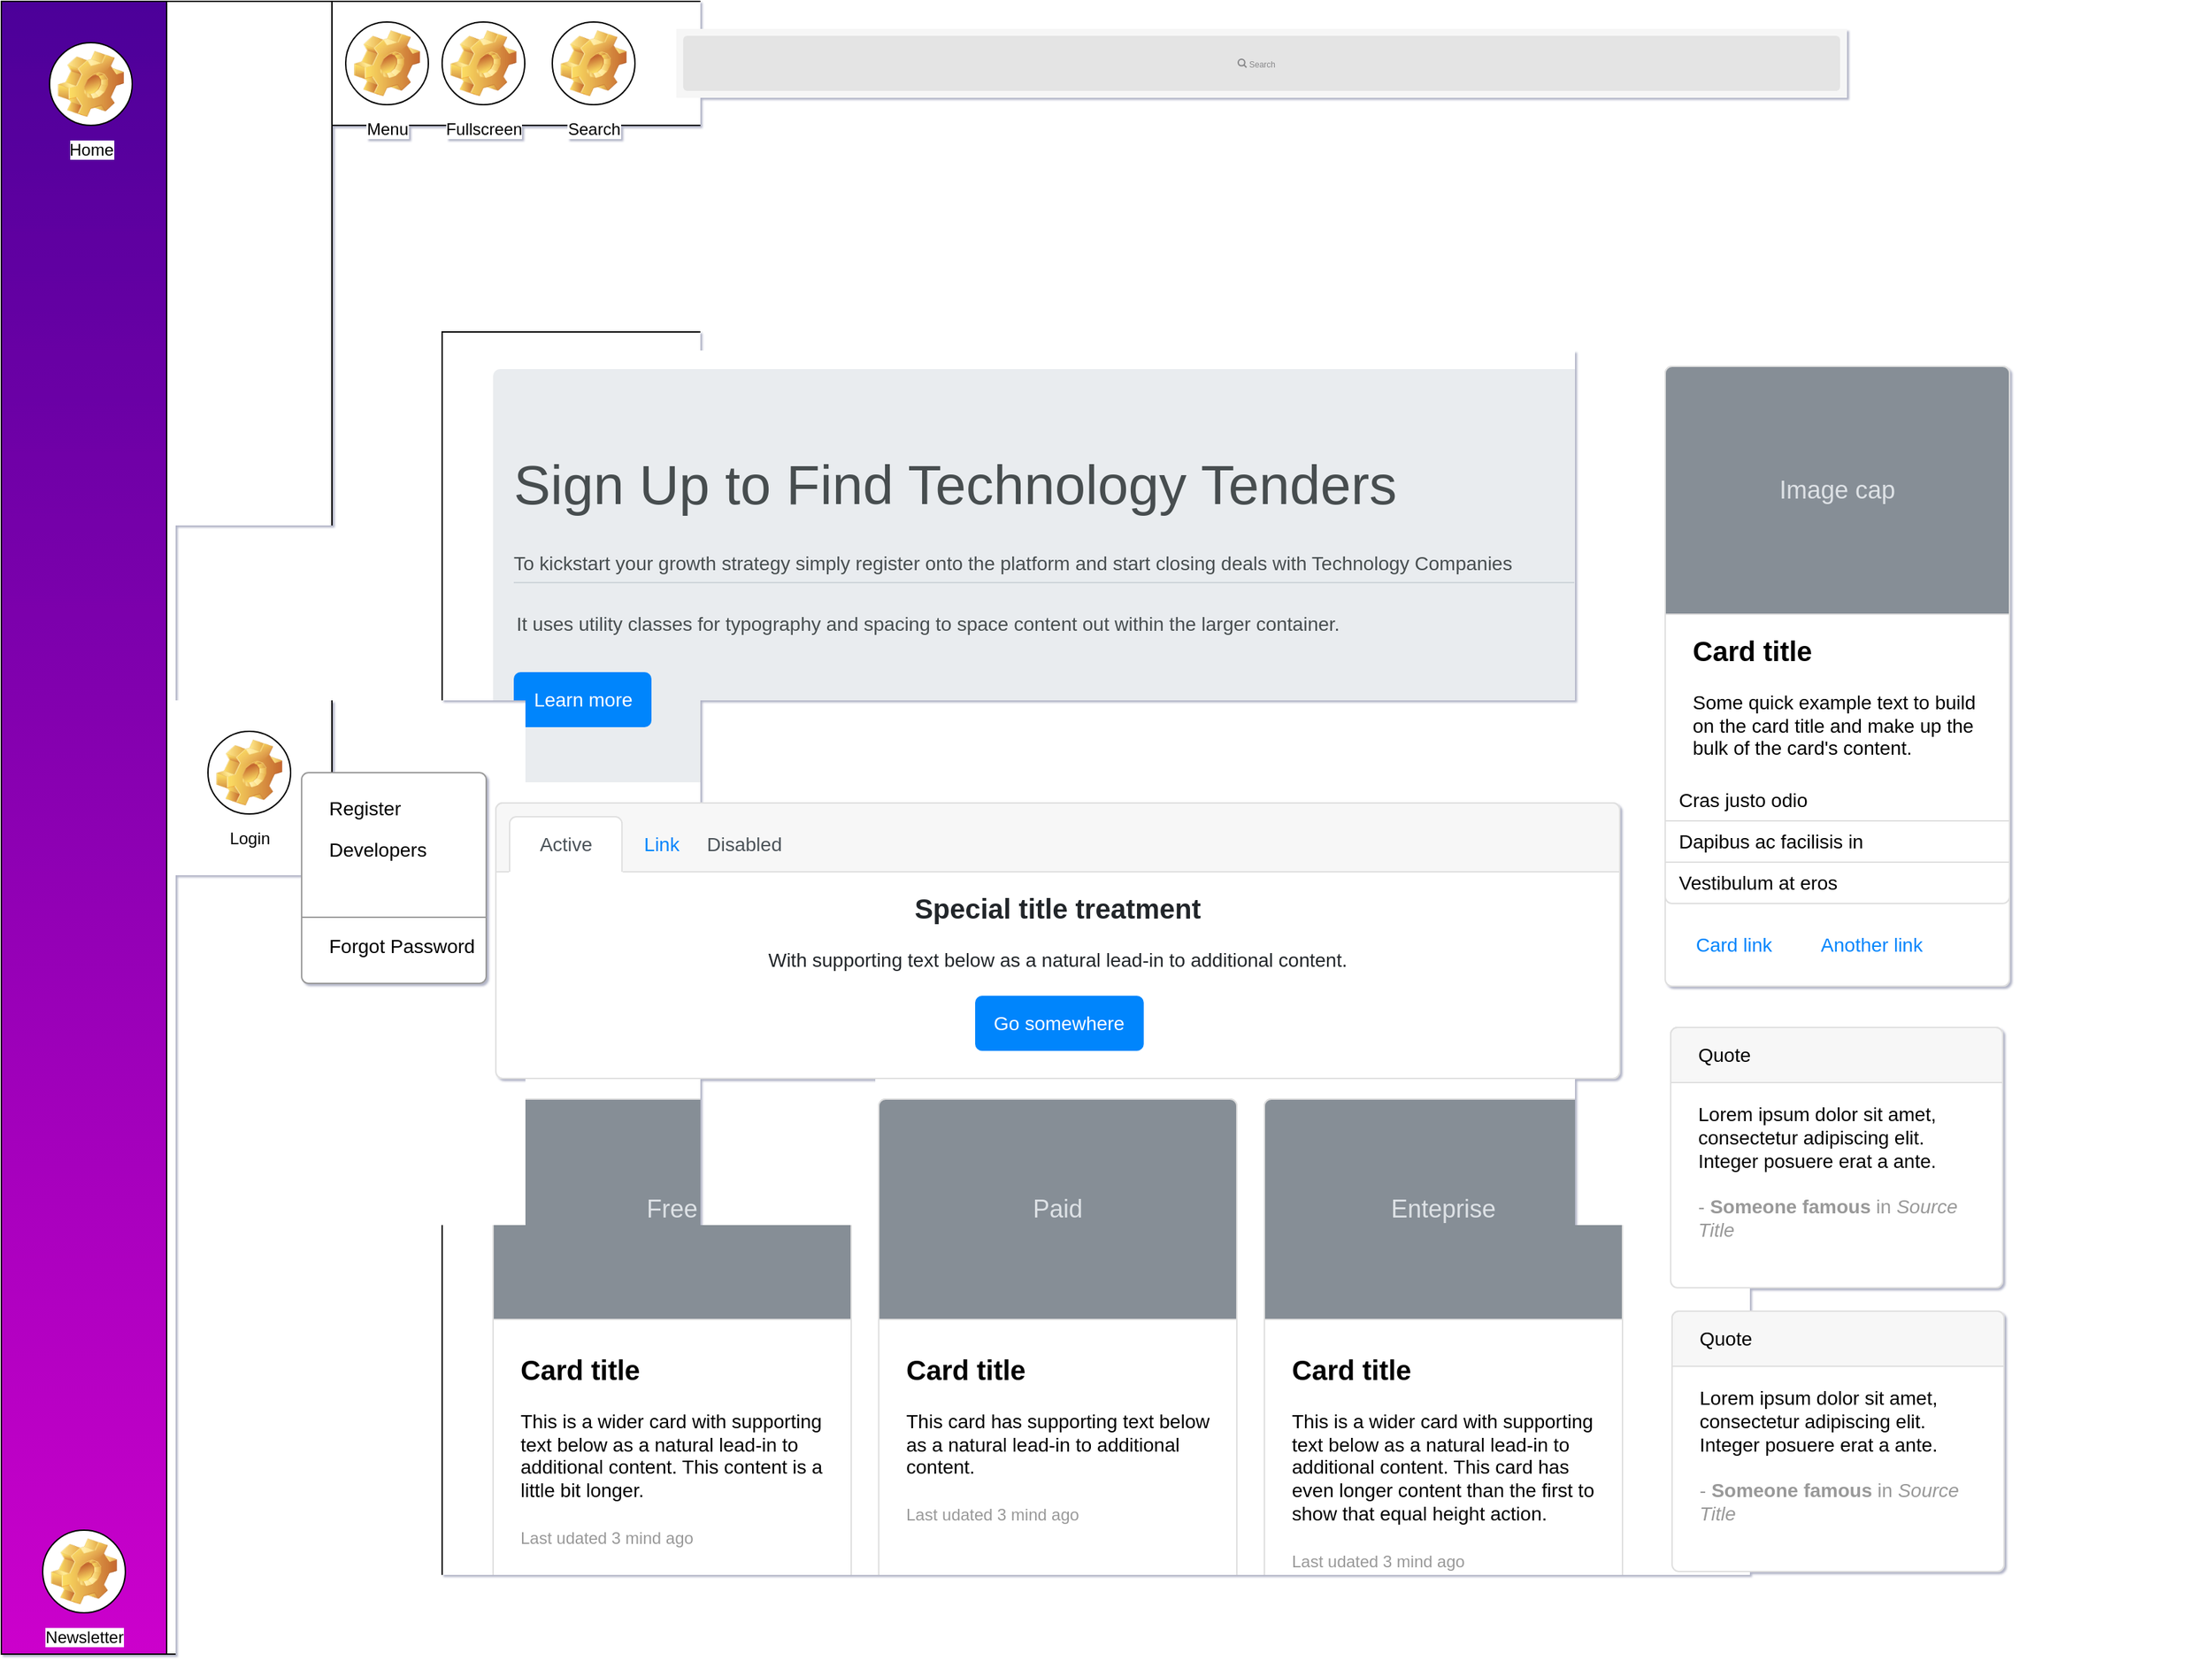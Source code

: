 <mxfile version="13.0.3" type="device" pages="4"><diagram id="yXtJ-uh9k2Lvff36LaEY" name="Home"><mxGraphModel dx="1901" dy="1207" grid="0" gridSize="10" guides="1" tooltips="1" connect="1" arrows="1" fold="1" page="1" pageScale="1" pageWidth="1600" pageHeight="1200" background="#ffffff" math="0" shadow="1"><root><mxCell id="MX9O2qTnWM0OEpdbCNo6-0"/><mxCell id="MX9O2qTnWM0OEpdbCNo6-1" parent="MX9O2qTnWM0OEpdbCNo6-0"/><mxCell id="ohM54AC0KD69I3ZbQsNQ-0" value="" style="rounded=0;whiteSpace=wrap;html=1;gradientColor=#4C0099;gradientDirection=north;fillColor=#CC00CC;" parent="MX9O2qTnWM0OEpdbCNo6-1" vertex="1"><mxGeometry width="120" height="1200" as="geometry"/></mxCell><mxCell id="ohM54AC0KD69I3ZbQsNQ-2" value="" style="rounded=0;whiteSpace=wrap;html=1;" parent="MX9O2qTnWM0OEpdbCNo6-1" vertex="1"><mxGeometry x="120" width="120" height="1200" as="geometry"/></mxCell><mxCell id="ohM54AC0KD69I3ZbQsNQ-3" value="" style="rounded=0;whiteSpace=wrap;html=1;" parent="MX9O2qTnWM0OEpdbCNo6-1" vertex="1"><mxGeometry x="240" width="1360" height="90" as="geometry"/></mxCell><mxCell id="ohM54AC0KD69I3ZbQsNQ-16" value="" style="rounded=0;whiteSpace=wrap;html=1;fillColor=#FFFFFF;gradientColor=none;" parent="MX9O2qTnWM0OEpdbCNo6-1" vertex="1"><mxGeometry x="320" y="240" width="1200" height="941" as="geometry"/></mxCell><mxCell id="ohM54AC0KD69I3ZbQsNQ-17" value="&lt;b&gt;&lt;font style=&quot;font-size: 20px&quot;&gt;Card title&lt;/font&gt;&lt;/b&gt;&lt;br&gt;&lt;br&gt;This is a wider card with supporting text below as a natural lead-in to additional content. This content is a little bit longer.&lt;br&gt;&lt;br&gt;&lt;font color=&quot;#999999&quot; style=&quot;font-size: 12px&quot;&gt;Last udated 3 mind ago&lt;/font&gt;" style="html=1;shadow=0;dashed=0;shape=mxgraph.bootstrap.rrect;rSize=5;strokeColor=#DFDFDF;html=1;whiteSpace=wrap;fillColor=#ffffff;fontColor=#000000;verticalAlign=top;align=left;spacing=20;spacingBottom=0;fontSize=14;spacingTop=160;" parent="MX9O2qTnWM0OEpdbCNo6-1" vertex="1"><mxGeometry width="260" height="360" relative="1" as="geometry"><mxPoint x="357" y="797" as="offset"/></mxGeometry></mxCell><mxCell id="ohM54AC0KD69I3ZbQsNQ-18" value="Free" style="html=1;shadow=0;dashed=0;shape=mxgraph.bootstrap.topButton;rSize=5;perimeter=none;whiteSpace=wrap;fillColor=#868E96;strokeColor=#DFDFDF;fontColor=#DEE2E6;resizeWidth=1;fontSize=18;" parent="ohM54AC0KD69I3ZbQsNQ-17" vertex="1"><mxGeometry width="260" height="160" relative="1" as="geometry"/></mxCell><mxCell id="ohM54AC0KD69I3ZbQsNQ-19" value="&lt;b&gt;&lt;font style=&quot;font-size: 20px&quot;&gt;Card title&lt;/font&gt;&lt;/b&gt;&lt;br&gt;&lt;br&gt;This card has supporting text below as a natural lead-in to additional content.&lt;br&gt;&lt;br&gt;&lt;font color=&quot;#999999&quot; style=&quot;font-size: 12px&quot;&gt;Last udated 3 mind ago&lt;/font&gt;" style="html=1;shadow=0;dashed=0;shape=mxgraph.bootstrap.rrect;rSize=5;strokeColor=#DFDFDF;html=1;whiteSpace=wrap;fillColor=#ffffff;fontColor=#000000;verticalAlign=top;align=left;spacing=20;spacingBottom=0;fontSize=14;spacingTop=160;" parent="MX9O2qTnWM0OEpdbCNo6-1" vertex="1"><mxGeometry x="637" y="797" width="260" height="360" as="geometry"/></mxCell><mxCell id="ohM54AC0KD69I3ZbQsNQ-20" value="Paid" style="html=1;shadow=0;dashed=0;shape=mxgraph.bootstrap.topButton;rSize=5;perimeter=none;whiteSpace=wrap;fillColor=#868E96;strokeColor=#DFDFDF;fontColor=#DEE2E6;resizeWidth=1;fontSize=18;" parent="ohM54AC0KD69I3ZbQsNQ-19" vertex="1"><mxGeometry width="260" height="160" relative="1" as="geometry"/></mxCell><mxCell id="ohM54AC0KD69I3ZbQsNQ-21" value="&lt;b&gt;&lt;font style=&quot;font-size: 20px&quot;&gt;Card title&lt;/font&gt;&lt;/b&gt;&lt;br&gt;&lt;br&gt;This is a wider card with supporting text below as a natural lead-in to additional content. This card has even longer content than the first to show that equal height action.&lt;br&gt;&lt;br&gt;&lt;font color=&quot;#999999&quot; style=&quot;font-size: 12px&quot;&gt;Last udated 3 mind ago&lt;/font&gt;" style="html=1;shadow=0;dashed=0;shape=mxgraph.bootstrap.rrect;rSize=5;strokeColor=#DFDFDF;html=1;whiteSpace=wrap;fillColor=#ffffff;fontColor=#000000;verticalAlign=top;align=left;spacing=20;spacingBottom=0;fontSize=14;spacingTop=160;" parent="MX9O2qTnWM0OEpdbCNo6-1" vertex="1"><mxGeometry x="917" y="797" width="260" height="360" as="geometry"/></mxCell><mxCell id="ohM54AC0KD69I3ZbQsNQ-22" value="Enteprise" style="html=1;shadow=0;dashed=0;shape=mxgraph.bootstrap.topButton;rSize=5;perimeter=none;whiteSpace=wrap;fillColor=#868E96;strokeColor=#DFDFDF;fontColor=#DEE2E6;resizeWidth=1;fontSize=18;" parent="ohM54AC0KD69I3ZbQsNQ-21" vertex="1"><mxGeometry width="260" height="160" relative="1" as="geometry"/></mxCell><mxCell id="ohM54AC0KD69I3ZbQsNQ-23" value="&lt;span style=&quot;font-size: 40px&quot;&gt;Sign Up to Find Technology Tenders&amp;nbsp;&lt;br&gt;&lt;/span&gt;&lt;span&gt;To kickstart your growth strategy simply register onto the platform and start closing deals with Technology Companies&lt;/span&gt;&lt;span style=&quot;font-size: 40px&quot;&gt;&lt;br&gt;&lt;/span&gt;" style="html=1;shadow=0;dashed=0;shape=mxgraph.bootstrap.rrect;rSize=5;strokeColor=none;html=1;whiteSpace=wrap;fillColor=#E9ECEF;fontColor=#474E4F;align=left;spacing=15;fontSize=14;verticalAlign=top;spacingTop=40;" parent="MX9O2qTnWM0OEpdbCNo6-1" vertex="1"><mxGeometry x="357" y="267" width="820" height="300" as="geometry"/></mxCell><mxCell id="ohM54AC0KD69I3ZbQsNQ-24" value="It uses utility classes for typography and spacing to space content out within the larger container." style="shape=line;html=1;shadow=0;dashed=0;strokeColor=#CED4DA;gradientColor=inherit;fontColor=inherit;fillColor=#E9ECEF;rSize=5;perimeter=none;whiteSpace=wrap;resizeHeight=1;fontSize=14;align=left;spacing=2;labelPosition=center;verticalLabelPosition=bottom;verticalAlign=top;spacingTop=10;" parent="ohM54AC0KD69I3ZbQsNQ-23" vertex="1"><mxGeometry width="770" height="10" relative="1" as="geometry"><mxPoint x="15" y="150" as="offset"/></mxGeometry></mxCell><mxCell id="ohM54AC0KD69I3ZbQsNQ-25" value="Learn more" style="html=1;shadow=0;dashed=0;shape=mxgraph.bootstrap.rrect;rSize=5;fillColor=#0085FC;strokeColor=none;align=center;spacing=15;fontSize=14;fontColor=#ffffff;" parent="ohM54AC0KD69I3ZbQsNQ-23" vertex="1"><mxGeometry y="1" width="100" height="40" relative="1" as="geometry"><mxPoint x="15" y="-80" as="offset"/></mxGeometry></mxCell><mxCell id="ohM54AC0KD69I3ZbQsNQ-26" value="Newsletter" style="icon;html=1;image=img/clipart/Gear_128x128.png;fillColor=#FFFFFF;gradientColor=none;arcSize=50;" parent="MX9O2qTnWM0OEpdbCNo6-1" vertex="1"><mxGeometry x="30" y="1110" width="60" height="60" as="geometry"/></mxCell><mxCell id="ohM54AC0KD69I3ZbQsNQ-29" value="Home" style="icon;html=1;image=img/clipart/Gear_128x128.png;fillColor=#FFFFFF;gradientColor=none;arcSize=50;" parent="MX9O2qTnWM0OEpdbCNo6-1" vertex="1"><mxGeometry x="35" y="30" width="60" height="60" as="geometry"/></mxCell><mxCell id="ohM54AC0KD69I3ZbQsNQ-30" value="Login" style="icon;html=1;image=img/clipart/Gear_128x128.png;fillColor=#FFFFFF;gradientColor=none;arcSize=50;" parent="MX9O2qTnWM0OEpdbCNo6-1" vertex="1"><mxGeometry x="150" y="530" width="60" height="60" as="geometry"/></mxCell><mxCell id="ohM54AC0KD69I3ZbQsNQ-31" value="Menu" style="icon;html=1;image=img/clipart/Gear_128x128.png;fillColor=#FFFFFF;gradientColor=none;arcSize=50;" parent="MX9O2qTnWM0OEpdbCNo6-1" vertex="1"><mxGeometry x="250" y="15" width="60" height="60" as="geometry"/></mxCell><mxCell id="ohM54AC0KD69I3ZbQsNQ-32" value="Fullscreen" style="icon;html=1;image=img/clipart/Gear_128x128.png;fillColor=#FFFFFF;gradientColor=none;arcSize=50;" parent="MX9O2qTnWM0OEpdbCNo6-1" vertex="1"><mxGeometry x="320" y="15" width="60" height="60" as="geometry"/></mxCell><mxCell id="ohM54AC0KD69I3ZbQsNQ-33" value="Search" style="icon;html=1;image=img/clipart/Gear_128x128.png;fillColor=#FFFFFF;gradientColor=none;arcSize=50;" parent="MX9O2qTnWM0OEpdbCNo6-1" vertex="1"><mxGeometry x="400" y="15" width="60" height="60" as="geometry"/></mxCell><mxCell id="ohM54AC0KD69I3ZbQsNQ-43" value="" style="shape=rect;fillColor=#F6F6F6;strokeColor=none;" parent="MX9O2qTnWM0OEpdbCNo6-1" vertex="1"><mxGeometry x="490" y="20" width="850" height="50" as="geometry"/></mxCell><mxCell id="ohM54AC0KD69I3ZbQsNQ-44" value="" style="html=1;strokeWidth=1;shadow=0;dashed=0;shape=mxgraph.ios7ui.marginRect;rx=3;ry=3;rectMargin=5;fillColor=#E4E4E4;strokeColor=none;" parent="ohM54AC0KD69I3ZbQsNQ-43" vertex="1"><mxGeometry width="850" height="50" as="geometry"/></mxCell><mxCell id="ohM54AC0KD69I3ZbQsNQ-45" value="Search" style="shape=mxgraph.ios7.icons.looking_glass;strokeColor=#878789;fillColor=none;fontColor=#878789;labelPosition=right;verticalLabelPosition=middle;align=left;verticalAlign=middle;fontSize=6;fontStyle=0;spacingTop=2;" parent="ohM54AC0KD69I3ZbQsNQ-43" vertex="1"><mxGeometry x="0.5" y="0.5" width="6" height="6" relative="1" as="geometry"><mxPoint x="-17" y="-3" as="offset"/></mxGeometry></mxCell><mxCell id="ohM54AC0KD69I3ZbQsNQ-50" value="" style="html=1;shadow=0;dashed=0;shape=mxgraph.bootstrap.rrect;rSize=5;fillColor=#ffffff;strokeColor=#999999;" parent="MX9O2qTnWM0OEpdbCNo6-1" vertex="1"><mxGeometry x="218" y="560" width="134" height="153" as="geometry"/></mxCell><mxCell id="ohM54AC0KD69I3ZbQsNQ-51" value="Register" style="fillColor=none;strokeColor=none;align=left;spacing=20;fontSize=14;" parent="ohM54AC0KD69I3ZbQsNQ-50" vertex="1"><mxGeometry width="170" height="30" relative="1" as="geometry"><mxPoint y="10" as="offset"/></mxGeometry></mxCell><mxCell id="ohM54AC0KD69I3ZbQsNQ-52" value="Developers" style="fillColor=none;strokeColor=none;align=left;spacing=20;fontSize=14;" parent="ohM54AC0KD69I3ZbQsNQ-50" vertex="1"><mxGeometry width="170" height="30" relative="1" as="geometry"><mxPoint y="40" as="offset"/></mxGeometry></mxCell><mxCell id="ohM54AC0KD69I3ZbQsNQ-54" value="" style="shape=line;strokeColor=#999999;perimeter=none;resizeWidth=1;" parent="ohM54AC0KD69I3ZbQsNQ-50" vertex="1"><mxGeometry width="134" height="10" relative="1" as="geometry"><mxPoint y="100" as="offset"/></mxGeometry></mxCell><mxCell id="ohM54AC0KD69I3ZbQsNQ-55" value="Forgot Password" style="fillColor=none;strokeColor=none;align=left;spacing=20;fontSize=14;" parent="ohM54AC0KD69I3ZbQsNQ-50" vertex="1"><mxGeometry width="170" height="30" relative="1" as="geometry"><mxPoint y="110" as="offset"/></mxGeometry></mxCell><mxCell id="6PU08Mgk3IvwAuNE8y41-8" value="" style="html=1;shadow=0;dashed=0;shape=mxgraph.bootstrap.rrect;rSize=5;strokeColor=#DFDFDF;html=1;whiteSpace=wrap;fillColor=#ffffff;fontColor=#000000;verticalAlign=bottom;align=left;spacing=20;spacingBottom=130;fontSize=14;" vertex="1" parent="MX9O2qTnWM0OEpdbCNo6-1"><mxGeometry x="1208" y="265" width="250" height="450" as="geometry"/></mxCell><mxCell id="6PU08Mgk3IvwAuNE8y41-9" value="Image cap" style="html=1;shadow=0;dashed=0;shape=mxgraph.bootstrap.topButton;rSize=5;perimeter=none;whiteSpace=wrap;fillColor=#868E96;strokeColor=#DFDFDF;fontColor=#DEE2E6;resizeWidth=1;fontSize=18;" vertex="1" parent="6PU08Mgk3IvwAuNE8y41-8"><mxGeometry width="250" height="180" relative="1" as="geometry"/></mxCell><mxCell id="6PU08Mgk3IvwAuNE8y41-10" value="&lt;b&gt;&lt;font style=&quot;font-size: 20px&quot;&gt;Card title&lt;/font&gt;&lt;/b&gt;&lt;br style=&quot;font-size: 14px&quot;&gt;&lt;br style=&quot;font-size: 14px&quot;&gt;Some quick example text to build on the card title and make up the bulk of the card's content." style="perimeter=none;html=1;whiteSpace=wrap;fillColor=none;strokeColor=none;resizeWidth=1;verticalAlign=top;align=left;spacing=20;spacingTop=-10;fontSize=14;" vertex="1" parent="6PU08Mgk3IvwAuNE8y41-8"><mxGeometry width="250" height="120" relative="1" as="geometry"><mxPoint y="180" as="offset"/></mxGeometry></mxCell><mxCell id="6PU08Mgk3IvwAuNE8y41-11" value="Cras justo odio" style="html=1;shadow=0;dashed=0;strokeColor=none;fontSize=14;fillColor=none;perimeter=none;whiteSpace=wrap;resizeWidth=1;align=left;spacing=10;" vertex="1" parent="6PU08Mgk3IvwAuNE8y41-8"><mxGeometry width="250" height="30" relative="1" as="geometry"><mxPoint y="300" as="offset"/></mxGeometry></mxCell><mxCell id="6PU08Mgk3IvwAuNE8y41-12" value="Dapibus ac facilisis in" style="strokeColor=inherit;fillColor=inherit;gradientColor=inherit;fontColor=inherit;html=1;shadow=0;dashed=0;perimeter=none;fontSize=14;whiteSpace=wrap;resizeWidth=1;align=left;spacing=10;" vertex="1" parent="6PU08Mgk3IvwAuNE8y41-8"><mxGeometry width="250" height="30" relative="1" as="geometry"><mxPoint y="330" as="offset"/></mxGeometry></mxCell><mxCell id="6PU08Mgk3IvwAuNE8y41-13" value="Vestibulum at eros" style="strokeColor=inherit;fillColor=inherit;gradientColor=inherit;fontColor=inherit;html=1;shadow=0;dashed=0;shape=mxgraph.bootstrap.bottomButton;rSize=5;perimeter=none;fontSize=14;whiteSpace=wrap;resizeWidth=1;resizeHeight=0;align=left;spacing=10;" vertex="1" parent="6PU08Mgk3IvwAuNE8y41-8"><mxGeometry width="250" height="30" relative="1" as="geometry"><mxPoint y="360" as="offset"/></mxGeometry></mxCell><mxCell id="6PU08Mgk3IvwAuNE8y41-14" value="Card link" style="html=1;shadow=0;dashed=0;shape=mxgraph.bootstrap.rrect;rSize=5;perimeter=none;whiteSpace=wrap;fillColor=none;strokeColor=none;fontColor=#0085FC;resizeWidth=1;fontSize=14;align=center;" vertex="1" parent="6PU08Mgk3IvwAuNE8y41-8"><mxGeometry y="1" width="80" height="40" relative="1" as="geometry"><mxPoint x="10" y="-50" as="offset"/></mxGeometry></mxCell><mxCell id="6PU08Mgk3IvwAuNE8y41-15" value="Another link" style="html=1;shadow=0;dashed=0;shape=mxgraph.bootstrap.rrect;rSize=5;perimeter=none;whiteSpace=wrap;fillColor=none;strokeColor=none;fontColor=#0085FC;resizeWidth=1;fontSize=14;align=center;" vertex="1" parent="6PU08Mgk3IvwAuNE8y41-8"><mxGeometry y="1" width="100" height="40" relative="1" as="geometry"><mxPoint x="100" y="-50" as="offset"/></mxGeometry></mxCell><mxCell id="6PU08Mgk3IvwAuNE8y41-16" value="" style="html=1;shadow=0;dashed=0;shape=mxgraph.bootstrap.rrect;rSize=5;strokeColor=#DFDFDF;html=1;whiteSpace=wrap;fillColor=#FFFFFF;fontColor=#000000;" vertex="1" parent="MX9O2qTnWM0OEpdbCNo6-1"><mxGeometry x="1212" y="745" width="241" height="189" as="geometry"/></mxCell><mxCell id="6PU08Mgk3IvwAuNE8y41-17" value="Quote" style="html=1;shadow=0;dashed=0;shape=mxgraph.bootstrap.topButton;strokeColor=inherit;fillColor=#F7F7F7;rSize=5;perimeter=none;whiteSpace=wrap;resizeWidth=1;align=left;spacing=20;fontSize=14;" vertex="1" parent="6PU08Mgk3IvwAuNE8y41-16"><mxGeometry width="241" height="40" relative="1" as="geometry"/></mxCell><mxCell id="6PU08Mgk3IvwAuNE8y41-18" value="Lorem ipsum dolor sit amet, consectetur adipiscing elit. Integer posuere erat a ante.&lt;font style=&quot;font-size: 14px&quot; color=&quot;#999999&quot;&gt;&lt;br&gt;&lt;br&gt;- &lt;b&gt;Someone famous&lt;/b&gt; in &lt;i&gt;Source Title&lt;/i&gt;&lt;/font&gt;" style="perimeter=none;html=1;whiteSpace=wrap;fillColor=none;strokeColor=none;resizeWidth=1;verticalAlign=top;align=left;spacing=20;spacingTop=-10;fontSize=14;" vertex="1" parent="6PU08Mgk3IvwAuNE8y41-16"><mxGeometry width="241" height="80" relative="1" as="geometry"><mxPoint y="40" as="offset"/></mxGeometry></mxCell><mxCell id="6PU08Mgk3IvwAuNE8y41-19" value="" style="html=1;shadow=0;dashed=0;shape=mxgraph.bootstrap.rrect;rSize=5;strokeColor=#DFDFDF;html=1;whiteSpace=wrap;fillColor=#FFFFFF;fontColor=#000000;" vertex="1" parent="MX9O2qTnWM0OEpdbCNo6-1"><mxGeometry x="1213" y="951" width="241" height="189" as="geometry"/></mxCell><mxCell id="6PU08Mgk3IvwAuNE8y41-20" value="Quote" style="html=1;shadow=0;dashed=0;shape=mxgraph.bootstrap.topButton;strokeColor=inherit;fillColor=#F7F7F7;rSize=5;perimeter=none;whiteSpace=wrap;resizeWidth=1;align=left;spacing=20;fontSize=14;" vertex="1" parent="6PU08Mgk3IvwAuNE8y41-19"><mxGeometry width="241" height="40" relative="1" as="geometry"/></mxCell><mxCell id="6PU08Mgk3IvwAuNE8y41-21" value="Lorem ipsum dolor sit amet, consectetur adipiscing elit. Integer posuere erat a ante.&lt;font style=&quot;font-size: 14px&quot; color=&quot;#999999&quot;&gt;&lt;br&gt;&lt;br&gt;- &lt;b&gt;Someone famous&lt;/b&gt; in &lt;i&gt;Source Title&lt;/i&gt;&lt;/font&gt;" style="perimeter=none;html=1;whiteSpace=wrap;fillColor=none;strokeColor=none;resizeWidth=1;verticalAlign=top;align=left;spacing=20;spacingTop=-10;fontSize=14;" vertex="1" parent="6PU08Mgk3IvwAuNE8y41-19"><mxGeometry width="241" height="80" relative="1" as="geometry"><mxPoint y="40" as="offset"/></mxGeometry></mxCell><mxCell id="6PU08Mgk3IvwAuNE8y41-22" value="" style="html=1;shadow=0;dashed=0;shape=mxgraph.bootstrap.rrect;rSize=5;strokeColor=#DFDFDF;html=1;whiteSpace=wrap;fillColor=#FFFFFF;fontColor=#000000;" vertex="1" parent="MX9O2qTnWM0OEpdbCNo6-1"><mxGeometry x="359" y="582" width="816" height="200" as="geometry"/></mxCell><mxCell id="6PU08Mgk3IvwAuNE8y41-23" value="" style="html=1;shadow=0;dashed=0;shape=mxgraph.bootstrap.topButton;strokeColor=inherit;fillColor=#F7F7F7;rSize=5;perimeter=none;whiteSpace=wrap;resizeWidth=1;align=center;spacing=20;fontSize=14;" vertex="1" parent="6PU08Mgk3IvwAuNE8y41-22"><mxGeometry width="816" height="50" relative="1" as="geometry"/></mxCell><mxCell id="6PU08Mgk3IvwAuNE8y41-24" value="Active" style="html=1;shadow=0;dashed=0;shape=mxgraph.bootstrap.tabTop;strokeColor=#DFDFDF;fillColor=#ffffff;rSize=5;perimeter=none;whiteSpace=wrap;resizeWidth=1;align=center;spacing=20;fontSize=14;fontColor=#4B5259;" vertex="1" parent="6PU08Mgk3IvwAuNE8y41-22"><mxGeometry width="81.6" height="40" relative="1" as="geometry"><mxPoint x="10" y="10" as="offset"/></mxGeometry></mxCell><mxCell id="6PU08Mgk3IvwAuNE8y41-25" value="Link" style="strokeColor=none;fillColor=none;rSize=5;perimeter=none;whiteSpace=wrap;resizeWidth=1;align=center;spacing=20;fontSize=14;fontColor=#0085FC;" vertex="1" parent="6PU08Mgk3IvwAuNE8y41-22"><mxGeometry width="51" height="40" relative="1" as="geometry"><mxPoint x="95" y="10" as="offset"/></mxGeometry></mxCell><mxCell id="6PU08Mgk3IvwAuNE8y41-26" value="Disabled" style="strokeColor=none;fillColor=none;rSize=5;perimeter=none;whiteSpace=wrap;resizeWidth=1;align=center;spacing=20;fontSize=14;fontColor=#0085FC;fontColor=#4B5259;" vertex="1" parent="6PU08Mgk3IvwAuNE8y41-22"><mxGeometry width="61.2" height="40" relative="1" as="geometry"><mxPoint x="150" y="10" as="offset"/></mxGeometry></mxCell><mxCell id="6PU08Mgk3IvwAuNE8y41-27" value="&lt;b&gt;&lt;font style=&quot;font-size: 20px&quot;&gt;Special title treatment&lt;/font&gt;&lt;/b&gt;&lt;br style=&quot;font-size: 14px&quot;&gt;&lt;br style=&quot;font-size: 14px&quot;&gt;With supporting text below as a natural lead-in to additional content." style="perimeter=none;html=1;whiteSpace=wrap;fillColor=none;strokeColor=none;resizeWidth=1;verticalAlign=top;align=center;spacing=20;spacingTop=-10;fontSize=14;fontColor=#212529" vertex="1" parent="6PU08Mgk3IvwAuNE8y41-22"><mxGeometry width="816" height="120" relative="1" as="geometry"><mxPoint y="50" as="offset"/></mxGeometry></mxCell><mxCell id="6PU08Mgk3IvwAuNE8y41-28" value="Go somewhere" style="html=1;shadow=0;dashed=0;shape=mxgraph.bootstrap.rrect;rSize=5;perimeter=none;whiteSpace=wrap;align=center;fillColor=#0085FC;strokeColor=none;fontColor=#ffffff;resizeWidth=1;fontSize=14;" vertex="1" parent="6PU08Mgk3IvwAuNE8y41-22"><mxGeometry x="0.5" y="1" width="122.4" height="40" relative="1" as="geometry"><mxPoint x="-60" y="-60" as="offset"/></mxGeometry></mxCell></root></mxGraphModel></diagram><diagram name="Dashboard" id="D-YmHr15RA_De_UwQtFw"><mxGraphModel dx="1901" dy="1207" grid="0" gridSize="10" guides="1" tooltips="1" connect="1" arrows="1" fold="1" page="1" pageScale="1" pageWidth="1600" pageHeight="1200" background="#ffffff" math="0" shadow="1"><root><mxCell id="6yvgj4v1dTrbqiOEs9CK-0"/><mxCell id="6yvgj4v1dTrbqiOEs9CK-1" parent="6yvgj4v1dTrbqiOEs9CK-0"/><mxCell id="6yvgj4v1dTrbqiOEs9CK-2" value="" style="rounded=0;whiteSpace=wrap;html=1;gradientColor=#4C0099;gradientDirection=north;fillColor=#CC00CC;" vertex="1" parent="6yvgj4v1dTrbqiOEs9CK-1"><mxGeometry width="120" height="1200" as="geometry"/></mxCell><mxCell id="6yvgj4v1dTrbqiOEs9CK-3" value="" style="rounded=0;whiteSpace=wrap;html=1;" vertex="1" parent="6yvgj4v1dTrbqiOEs9CK-1"><mxGeometry x="120" width="120" height="1200" as="geometry"/></mxCell><mxCell id="6yvgj4v1dTrbqiOEs9CK-4" value="" style="rounded=0;whiteSpace=wrap;html=1;" vertex="1" parent="6yvgj4v1dTrbqiOEs9CK-1"><mxGeometry x="240" width="1360" height="90" as="geometry"/></mxCell><mxCell id="6yvgj4v1dTrbqiOEs9CK-5" value="" style="rounded=0;whiteSpace=wrap;html=1;fillColor=#FFFFFF;gradientColor=none;" vertex="1" parent="6yvgj4v1dTrbqiOEs9CK-1"><mxGeometry x="320" y="240" width="1200" height="800" as="geometry"/></mxCell><mxCell id="6yvgj4v1dTrbqiOEs9CK-6" value="&lt;span style=&quot;font-size: 40px&quot;&gt;Welcome { User.Name }&lt;br&gt;&lt;/span&gt;" style="html=1;shadow=0;dashed=0;shape=mxgraph.bootstrap.rrect;rSize=5;strokeColor=none;html=1;whiteSpace=wrap;fillColor=#E9ECEF;fontColor=#474E4F;align=left;spacing=15;fontSize=14;verticalAlign=top;spacingTop=40;" vertex="1" parent="6yvgj4v1dTrbqiOEs9CK-1"><mxGeometry x="350" y="270" width="820" height="300" as="geometry"/></mxCell><mxCell id="6yvgj4v1dTrbqiOEs9CK-7" value="&lt;p&gt;You have not yet setup a profile, please add some info&lt;/p&gt;" style="shape=line;html=1;shadow=0;dashed=0;strokeColor=#CED4DA;gradientColor=inherit;fontColor=inherit;fillColor=#E9ECEF;rSize=5;perimeter=none;whiteSpace=wrap;resizeHeight=1;fontSize=14;align=left;spacing=2;labelPosition=center;verticalLabelPosition=bottom;verticalAlign=top;spacingTop=10;" vertex="1" parent="6yvgj4v1dTrbqiOEs9CK-6"><mxGeometry width="770" height="10" relative="1" as="geometry"><mxPoint x="15" y="150" as="offset"/></mxGeometry></mxCell><mxCell id="6yvgj4v1dTrbqiOEs9CK-8" value="Create Profile" style="html=1;shadow=0;dashed=0;shape=mxgraph.bootstrap.rrect;rSize=5;fillColor=#0085FC;strokeColor=none;align=center;spacing=15;fontSize=14;fontColor=#ffffff;" vertex="1" parent="6yvgj4v1dTrbqiOEs9CK-6"><mxGeometry y="1" width="100" height="40" relative="1" as="geometry"><mxPoint x="15" y="-80" as="offset"/></mxGeometry></mxCell><mxCell id="6yvgj4v1dTrbqiOEs9CK-9" value="Settings" style="icon;html=1;image=img/clipart/Gear_128x128.png;fillColor=#FFFFFF;gradientColor=none;arcSize=50;" vertex="1" parent="6yvgj4v1dTrbqiOEs9CK-1"><mxGeometry x="30" y="1110" width="60" height="60" as="geometry"/></mxCell><mxCell id="6yvgj4v1dTrbqiOEs9CK-10" value="Profile" style="icon;html=1;image=img/clipart/Gear_128x128.png;fillColor=#FFFFFF;gradientColor=none;arcSize=50;" vertex="1" parent="6yvgj4v1dTrbqiOEs9CK-1"><mxGeometry x="35" y="30" width="60" height="60" as="geometry"/></mxCell><mxCell id="6yvgj4v1dTrbqiOEs9CK-11" value="Profile" style="icon;html=1;image=img/clipart/Gear_128x128.png;fillColor=#FFFFFF;gradientColor=none;arcSize=50;" vertex="1" parent="6yvgj4v1dTrbqiOEs9CK-1"><mxGeometry x="150" y="530" width="60" height="60" as="geometry"/></mxCell><mxCell id="6yvgj4v1dTrbqiOEs9CK-12" value="Menu" style="icon;html=1;image=img/clipart/Gear_128x128.png;fillColor=#FFFFFF;gradientColor=none;arcSize=50;" vertex="1" parent="6yvgj4v1dTrbqiOEs9CK-1"><mxGeometry x="250" y="15" width="60" height="60" as="geometry"/></mxCell><mxCell id="6yvgj4v1dTrbqiOEs9CK-13" value="Fullscreen" style="icon;html=1;image=img/clipart/Gear_128x128.png;fillColor=#FFFFFF;gradientColor=none;arcSize=50;" vertex="1" parent="6yvgj4v1dTrbqiOEs9CK-1"><mxGeometry x="320" y="15" width="60" height="60" as="geometry"/></mxCell><mxCell id="6yvgj4v1dTrbqiOEs9CK-14" value="Search" style="icon;html=1;image=img/clipart/Gear_128x128.png;fillColor=#FFFFFF;gradientColor=none;arcSize=50;" vertex="1" parent="6yvgj4v1dTrbqiOEs9CK-1"><mxGeometry x="400" y="15" width="60" height="60" as="geometry"/></mxCell><mxCell id="6yvgj4v1dTrbqiOEs9CK-15" value="" style="shape=rect;fillColor=#F6F6F6;strokeColor=none;" vertex="1" parent="6yvgj4v1dTrbqiOEs9CK-1"><mxGeometry x="490" y="20" width="850" height="50" as="geometry"/></mxCell><mxCell id="6yvgj4v1dTrbqiOEs9CK-16" value="" style="html=1;strokeWidth=1;shadow=0;dashed=0;shape=mxgraph.ios7ui.marginRect;rx=3;ry=3;rectMargin=5;fillColor=#E4E4E4;strokeColor=none;" vertex="1" parent="6yvgj4v1dTrbqiOEs9CK-15"><mxGeometry width="850" height="50" as="geometry"/></mxCell><mxCell id="6yvgj4v1dTrbqiOEs9CK-17" value="Search" style="shape=mxgraph.ios7.icons.looking_glass;strokeColor=#878789;fillColor=none;fontColor=#878789;labelPosition=right;verticalLabelPosition=middle;align=left;verticalAlign=middle;fontSize=6;fontStyle=0;spacingTop=2;" vertex="1" parent="6yvgj4v1dTrbqiOEs9CK-15"><mxGeometry x="0.5" y="0.5" width="6" height="6" relative="1" as="geometry"><mxPoint x="-17" y="-3" as="offset"/></mxGeometry></mxCell><mxCell id="6yvgj4v1dTrbqiOEs9CK-18" value="Dashboard" style="icon;html=1;image=img/clipart/Gear_128x128.png;fillColor=#FFFFFF;gradientColor=none;arcSize=50;" vertex="1" parent="6yvgj4v1dTrbqiOEs9CK-1"><mxGeometry x="150" y="400" width="60" height="60" as="geometry"/></mxCell><mxCell id="6yvgj4v1dTrbqiOEs9CK-19" value="Cras justo odio" style="html=1;strokeColor=none;fillColor=none;fontColor=#212529;perimeter=none;whiteSpace=wrap;resizeWidth=1;align=left;spacing=10;" vertex="1" parent="6yvgj4v1dTrbqiOEs9CK-1"><mxGeometry x="1230" y="280" width="200" height="30" as="geometry"/></mxCell><mxCell id="6yvgj4v1dTrbqiOEs9CK-20" value="Dapibus ac facilisis in" style="shape=partialRectangle;whiteSpace=wrap;left=0;right=0;fillColor=none;strokeColor=#DFDFDF;html=1;shadow=0;dashed=0;perimeter=none;whiteSpace=wrap;resizeWidth=1;align=left;spacing=10;" vertex="1" parent="6yvgj4v1dTrbqiOEs9CK-1"><mxGeometry x="1230" y="310" width="200" height="30" as="geometry"/></mxCell><mxCell id="6yvgj4v1dTrbqiOEs9CK-21" value="Morbi leo risus" style="shape=partialRectangle;whiteSpace=wrap;left=0;right=0;fillColor=none;strokeColor=#DFDFDF;html=1;shadow=0;dashed=0;perimeter=none;whiteSpace=wrap;resizeWidth=1;align=left;spacing=10;" vertex="1" parent="6yvgj4v1dTrbqiOEs9CK-1"><mxGeometry x="1230" y="340" width="200" height="30" as="geometry"/></mxCell><mxCell id="6yvgj4v1dTrbqiOEs9CK-22" value="Porta ac consectetur ac" style="shape=partialRectangle;whiteSpace=wrap;left=0;right=0;fillColor=none;strokeColor=#DFDFDF;html=1;shadow=0;dashed=0;perimeter=none;whiteSpace=wrap;resizeWidth=1;align=left;spacing=10;" vertex="1" parent="6yvgj4v1dTrbqiOEs9CK-1"><mxGeometry x="1230" y="370" width="200" height="30" as="geometry"/></mxCell><mxCell id="6yvgj4v1dTrbqiOEs9CK-23" value="Vestibulum at eros" style="html=1;strokeColor=none;fillColor=none;fontColor=#212529;perimeter=none;whiteSpace=wrap;resizeWidth=1;align=left;spacing=10;" vertex="1" parent="6yvgj4v1dTrbqiOEs9CK-1"><mxGeometry x="1230" y="400" width="200" height="30" as="geometry"/></mxCell><mxCell id="6yvgj4v1dTrbqiOEs9CK-24" value="64x64" style="strokeColor=none;html=1;whiteSpace=wrap;fillColor=#868E96;fontColor=#DEE2E6;" vertex="1" parent="6yvgj4v1dTrbqiOEs9CK-1"><mxGeometry x="350" y="600" width="64" height="64" as="geometry"/></mxCell><mxCell id="6yvgj4v1dTrbqiOEs9CK-25" value="&lt;font style=&quot;font-size: 20px&quot;&gt;List-based media object&lt;/font&gt;&lt;br&gt;Cras sit amet nibh libero, in gravida nulla. Nulla vel metus scelerisque ante sollicitudin. Cras purus odio, vestibulum in vulputate at, tempus viverra turpis. Fusce condimentum nunc ac nisi vulputate fringilla. Donec lacinia congue felis in faucibus." style="strokeColor=none;fillColor=none;fontColor=#000000;perimeter=none;whiteSpace=wrap;resizeWidth=1;align=left;spacing=2;fontSize=14;verticalAlign=top;html=1;" vertex="1" parent="6yvgj4v1dTrbqiOEs9CK-1"><mxGeometry x="424" y="600" width="726" height="90" as="geometry"/></mxCell><mxCell id="6yvgj4v1dTrbqiOEs9CK-26" value="64x64" style="strokeColor=none;html=1;whiteSpace=wrap;fillColor=#868E96;fontColor=#DEE2E6;" vertex="1" parent="6yvgj4v1dTrbqiOEs9CK-1"><mxGeometry x="350" y="700" width="64" height="64" as="geometry"/></mxCell><mxCell id="6yvgj4v1dTrbqiOEs9CK-27" value="&lt;font style=&quot;font-size: 20px&quot;&gt;List-based media object&lt;/font&gt;&lt;br&gt;Cras sit amet nibh libero, in gravida nulla. Nulla vel metus scelerisque ante sollicitudin. Cras purus odio, vestibulum in vulputate at, tempus viverra turpis. Fusce condimentum nunc ac nisi vulputate fringilla. Donec lacinia congue felis in faucibus." style="strokeColor=none;fillColor=none;fontColor=#000000;perimeter=none;whiteSpace=wrap;resizeWidth=1;align=left;spacing=2;fontSize=14;verticalAlign=top;html=1;" vertex="1" parent="6yvgj4v1dTrbqiOEs9CK-1"><mxGeometry x="424" y="700" width="726" height="90" as="geometry"/></mxCell><mxCell id="6yvgj4v1dTrbqiOEs9CK-28" value="64x64" style="strokeColor=none;html=1;whiteSpace=wrap;fillColor=#868E96;fontColor=#DEE2E6;" vertex="1" parent="6yvgj4v1dTrbqiOEs9CK-1"><mxGeometry x="350" y="800" width="64" height="64" as="geometry"/></mxCell><mxCell id="6yvgj4v1dTrbqiOEs9CK-29" value="&lt;font style=&quot;font-size: 20px&quot;&gt;List-based media object&lt;/font&gt;&lt;br&gt;Cras sit amet nibh libero, in gravida nulla. Nulla vel metus scelerisque ante sollicitudin. Cras purus odio, vestibulum in vulputate at, tempus viverra turpis. Fusce condimentum nunc ac nisi vulputate fringilla. Donec lacinia congue felis in faucibus." style="strokeColor=none;fillColor=none;fontColor=#000000;perimeter=none;whiteSpace=wrap;resizeWidth=1;align=left;spacing=2;fontSize=14;verticalAlign=top;html=1;" vertex="1" parent="6yvgj4v1dTrbqiOEs9CK-1"><mxGeometry x="424" y="800" width="726" height="90" as="geometry"/></mxCell><mxCell id="6yvgj4v1dTrbqiOEs9CK-30" value="" style="html=1;shadow=0;dashed=0;shape=mxgraph.bootstrap.rrect;rSize=5;fillColor=#ffffff;strokeColor=#999999;" vertex="1" parent="6yvgj4v1dTrbqiOEs9CK-1"><mxGeometry x="230" y="540" width="170" height="150" as="geometry"/></mxCell><mxCell id="6yvgj4v1dTrbqiOEs9CK-31" value="Posts" style="fillColor=none;strokeColor=none;align=left;spacing=20;fontSize=14;" vertex="1" parent="6yvgj4v1dTrbqiOEs9CK-30"><mxGeometry width="170" height="30" relative="1" as="geometry"><mxPoint y="10" as="offset"/></mxGeometry></mxCell><mxCell id="6yvgj4v1dTrbqiOEs9CK-32" value="Education" style="fillColor=none;strokeColor=none;align=left;spacing=20;fontSize=14;" vertex="1" parent="6yvgj4v1dTrbqiOEs9CK-30"><mxGeometry width="170" height="30" relative="1" as="geometry"><mxPoint y="40" as="offset"/></mxGeometry></mxCell><mxCell id="6yvgj4v1dTrbqiOEs9CK-33" value="Experience" style="fillColor=none;strokeColor=none;align=left;spacing=20;fontSize=14;" vertex="1" parent="6yvgj4v1dTrbqiOEs9CK-30"><mxGeometry width="170" height="30" relative="1" as="geometry"><mxPoint y="70" as="offset"/></mxGeometry></mxCell><mxCell id="6yvgj4v1dTrbqiOEs9CK-34" value="" style="shape=line;strokeColor=#999999;perimeter=none;resizeWidth=1;" vertex="1" parent="6yvgj4v1dTrbqiOEs9CK-30"><mxGeometry width="170" height="10" relative="1" as="geometry"><mxPoint y="100" as="offset"/></mxGeometry></mxCell><mxCell id="6yvgj4v1dTrbqiOEs9CK-35" value="Logout" style="fillColor=none;strokeColor=none;align=left;spacing=20;fontSize=14;" vertex="1" parent="6yvgj4v1dTrbqiOEs9CK-30"><mxGeometry width="170" height="30" relative="1" as="geometry"><mxPoint y="110" as="offset"/></mxGeometry></mxCell><mxCell id="6yvgj4v1dTrbqiOEs9CK-36" value="Thank you for using xdode.exchange&amp;nbsp;&amp;nbsp;" style="html=1;shadow=0;dashed=0;shape=mxgraph.bootstrap.rrect;rSize=5;html=1;strokeColor=#C8C8C8;fillColor=#ffffff;whiteSpace=wrap;verticalAlign=top;align=left;fontSize=18;spacing=15;spacingTop=-5;" vertex="1" parent="6yvgj4v1dTrbqiOEs9CK-1"><mxGeometry x="440" y="110" width="970" height="220" as="geometry"/></mxCell><mxCell id="6yvgj4v1dTrbqiOEs9CK-37" value="" style="shape=line;strokeColor=#dddddd;resizeWidth=1;" vertex="1" parent="6yvgj4v1dTrbqiOEs9CK-36"><mxGeometry width="970.0" height="10" relative="1" as="geometry"><mxPoint y="50" as="offset"/></mxGeometry></mxCell><mxCell id="6yvgj4v1dTrbqiOEs9CK-38" value="" style="html=1;shadow=0;dashed=0;shape=mxgraph.bootstrap.x;strokeColor=#868686;strokeWidth=2;" vertex="1" parent="6yvgj4v1dTrbqiOEs9CK-36"><mxGeometry x="1" width="8" height="8" relative="1" as="geometry"><mxPoint x="-24" y="20" as="offset"/></mxGeometry></mxCell><mxCell id="6yvgj4v1dTrbqiOEs9CK-39" value="Cras mattis consectetur purus sit amet fermentum. Cras justo odio, dapibus ac facilisis in, egestas eget quam. Morbi leo risus, porta ac consectetur ac, vestibulum at eros.&lt;br&gt;&lt;br&gt;Praesent commodo cursus magna, vel scelerisque nisl consectetur et. Vivamus sagittis lacus vel augue laoreet rutrum faucibus dolor auctor.&lt;br&gt;&lt;br&gt;" style="strokeColor=none;fillColor=none;resizeWidth=1;align=left;verticalAlign=top;spacing=10;fontSize=14;whiteSpace=wrap;html=1;" vertex="1" parent="6yvgj4v1dTrbqiOEs9CK-36"><mxGeometry width="970" height="160" relative="1" as="geometry"><mxPoint y="60" as="offset"/></mxGeometry></mxCell><mxCell id="6yvgj4v1dTrbqiOEs9CK-41" value="Tutorial" style="html=1;shadow=0;dashed=0;shape=mxgraph.bootstrap.rrect;rSize=5;fillColor=#0085FC;strokeColor=none;fontColor=#FFFFFF;fontSize=14;" vertex="1" parent="6yvgj4v1dTrbqiOEs9CK-36"><mxGeometry x="1" y="1" width="110" height="40" relative="1" as="geometry"><mxPoint x="-130" y="-60" as="offset"/></mxGeometry></mxCell><mxCell id="6yvgj4v1dTrbqiOEs9CK-42" value="Close" style="html=1;shadow=0;dashed=0;shape=mxgraph.bootstrap.rrect;rSize=5;fillColor=#6C757D;strokeColor=none;fontColor=#FFFFFF;fontSize=14;" vertex="1" parent="6yvgj4v1dTrbqiOEs9CK-36"><mxGeometry x="1" y="1" width="70" height="40" relative="1" as="geometry"><mxPoint x="-220" y="-60" as="offset"/></mxGeometry></mxCell></root></mxGraphModel></diagram><diagram name="Dashboard Tutorial" id="UL0pYZpBeDpSgMafhLEX"><mxGraphModel dx="1901" dy="1207" grid="0" gridSize="10" guides="1" tooltips="1" connect="1" arrows="1" fold="1" page="1" pageScale="1" pageWidth="1600" pageHeight="1200" math="0" shadow="1"><root><mxCell id="A14NVWVoQE3j5z9saq_4-0"/><mxCell id="A14NVWVoQE3j5z9saq_4-1" parent="A14NVWVoQE3j5z9saq_4-0"/><mxCell id="A14NVWVoQE3j5z9saq_4-2" value="" style="rounded=0;whiteSpace=wrap;html=1;gradientColor=#4C0099;gradientDirection=north;fillColor=#CC00CC;" parent="A14NVWVoQE3j5z9saq_4-1" vertex="1"><mxGeometry width="120" height="1200" as="geometry"/></mxCell><mxCell id="A14NVWVoQE3j5z9saq_4-3" value="" style="rounded=0;whiteSpace=wrap;html=1;" parent="A14NVWVoQE3j5z9saq_4-1" vertex="1"><mxGeometry x="120" width="120" height="1200" as="geometry"/></mxCell><mxCell id="A14NVWVoQE3j5z9saq_4-4" value="" style="rounded=0;whiteSpace=wrap;html=1;" parent="A14NVWVoQE3j5z9saq_4-1" vertex="1"><mxGeometry x="240" width="1360" height="90" as="geometry"/></mxCell><mxCell id="A14NVWVoQE3j5z9saq_4-5" value="" style="rounded=0;whiteSpace=wrap;html=1;fillColor=#FFFFFF;gradientColor=none;" parent="A14NVWVoQE3j5z9saq_4-1" vertex="1"><mxGeometry x="320" y="240" width="1200" height="800" as="geometry"/></mxCell><mxCell id="A14NVWVoQE3j5z9saq_4-12" value="&lt;span style=&quot;font-size: 40px&quot;&gt;Welcome { User.Name }&lt;br&gt;&lt;/span&gt;" style="html=1;shadow=0;dashed=0;shape=mxgraph.bootstrap.rrect;rSize=5;strokeColor=none;html=1;whiteSpace=wrap;fillColor=#E9ECEF;fontColor=#474E4F;align=left;spacing=15;fontSize=14;verticalAlign=top;spacingTop=40;" parent="A14NVWVoQE3j5z9saq_4-1" vertex="1"><mxGeometry x="350" y="270" width="820" height="300" as="geometry"/></mxCell><mxCell id="A14NVWVoQE3j5z9saq_4-13" value="&lt;p&gt;You have not yet setup a profile, please add some info&lt;/p&gt;" style="shape=line;html=1;shadow=0;dashed=0;strokeColor=#CED4DA;gradientColor=inherit;fontColor=inherit;fillColor=#E9ECEF;rSize=5;perimeter=none;whiteSpace=wrap;resizeHeight=1;fontSize=14;align=left;spacing=2;labelPosition=center;verticalLabelPosition=bottom;verticalAlign=top;spacingTop=10;" parent="A14NVWVoQE3j5z9saq_4-12" vertex="1"><mxGeometry width="770" height="10" relative="1" as="geometry"><mxPoint x="15" y="150" as="offset"/></mxGeometry></mxCell><mxCell id="A14NVWVoQE3j5z9saq_4-14" value="Create Profile" style="html=1;shadow=0;dashed=0;shape=mxgraph.bootstrap.rrect;rSize=5;fillColor=#0085FC;strokeColor=none;align=center;spacing=15;fontSize=14;fontColor=#ffffff;" parent="A14NVWVoQE3j5z9saq_4-12" vertex="1"><mxGeometry y="1" width="100" height="40" relative="1" as="geometry"><mxPoint x="15" y="-80" as="offset"/></mxGeometry></mxCell><mxCell id="A14NVWVoQE3j5z9saq_4-15" value="Settings" style="icon;html=1;image=img/clipart/Gear_128x128.png;fillColor=#FFFFFF;gradientColor=none;arcSize=50;" parent="A14NVWVoQE3j5z9saq_4-1" vertex="1"><mxGeometry x="30" y="1110" width="60" height="60" as="geometry"/></mxCell><mxCell id="A14NVWVoQE3j5z9saq_4-17" value="Profile" style="icon;html=1;image=img/clipart/Gear_128x128.png;fillColor=#FFFFFF;gradientColor=none;arcSize=50;" parent="A14NVWVoQE3j5z9saq_4-1" vertex="1"><mxGeometry x="35" y="30" width="60" height="60" as="geometry"/></mxCell><mxCell id="A14NVWVoQE3j5z9saq_4-18" value="Profile" style="icon;html=1;image=img/clipart/Gear_128x128.png;fillColor=#FFFFFF;gradientColor=none;arcSize=50;" parent="A14NVWVoQE3j5z9saq_4-1" vertex="1"><mxGeometry x="150" y="530" width="60" height="60" as="geometry"/></mxCell><mxCell id="A14NVWVoQE3j5z9saq_4-19" value="Menu" style="icon;html=1;image=img/clipart/Gear_128x128.png;fillColor=#FFFFFF;gradientColor=none;arcSize=50;" parent="A14NVWVoQE3j5z9saq_4-1" vertex="1"><mxGeometry x="250" y="15" width="60" height="60" as="geometry"/></mxCell><mxCell id="A14NVWVoQE3j5z9saq_4-20" value="Fullscreen" style="icon;html=1;image=img/clipart/Gear_128x128.png;fillColor=#FFFFFF;gradientColor=none;arcSize=50;" parent="A14NVWVoQE3j5z9saq_4-1" vertex="1"><mxGeometry x="320" y="15" width="60" height="60" as="geometry"/></mxCell><mxCell id="A14NVWVoQE3j5z9saq_4-21" value="Search" style="icon;html=1;image=img/clipart/Gear_128x128.png;fillColor=#FFFFFF;gradientColor=none;arcSize=50;" parent="A14NVWVoQE3j5z9saq_4-1" vertex="1"><mxGeometry x="400" y="15" width="60" height="60" as="geometry"/></mxCell><mxCell id="A14NVWVoQE3j5z9saq_4-28" value="" style="shape=rect;fillColor=#F6F6F6;strokeColor=none;" parent="A14NVWVoQE3j5z9saq_4-1" vertex="1"><mxGeometry x="490" y="20" width="850" height="50" as="geometry"/></mxCell><mxCell id="A14NVWVoQE3j5z9saq_4-29" value="" style="html=1;strokeWidth=1;shadow=0;dashed=0;shape=mxgraph.ios7ui.marginRect;rx=3;ry=3;rectMargin=5;fillColor=#E4E4E4;strokeColor=none;" parent="A14NVWVoQE3j5z9saq_4-28" vertex="1"><mxGeometry width="850" height="50" as="geometry"/></mxCell><mxCell id="A14NVWVoQE3j5z9saq_4-30" value="Search" style="shape=mxgraph.ios7.icons.looking_glass;strokeColor=#878789;fillColor=none;fontColor=#878789;labelPosition=right;verticalLabelPosition=middle;align=left;verticalAlign=middle;fontSize=6;fontStyle=0;spacingTop=2;" parent="A14NVWVoQE3j5z9saq_4-28" vertex="1"><mxGeometry x="0.5" y="0.5" width="6" height="6" relative="1" as="geometry"><mxPoint x="-17" y="-3" as="offset"/></mxGeometry></mxCell><mxCell id="A14NVWVoQE3j5z9saq_4-37" value="Dashboard" style="icon;html=1;image=img/clipart/Gear_128x128.png;fillColor=#FFFFFF;gradientColor=none;arcSize=50;" parent="A14NVWVoQE3j5z9saq_4-1" vertex="1"><mxGeometry x="150" y="400" width="60" height="60" as="geometry"/></mxCell><mxCell id="YtNK_ji_6PIKtpef1Q9P-5" value="Cras justo odio" style="html=1;strokeColor=none;fillColor=none;fontColor=#212529;perimeter=none;whiteSpace=wrap;resizeWidth=1;align=left;spacing=10;" parent="A14NVWVoQE3j5z9saq_4-1" vertex="1"><mxGeometry x="1230" y="280" width="200" height="30" as="geometry"/></mxCell><mxCell id="YtNK_ji_6PIKtpef1Q9P-6" value="Dapibus ac facilisis in" style="shape=partialRectangle;whiteSpace=wrap;left=0;right=0;fillColor=none;strokeColor=#DFDFDF;html=1;shadow=0;dashed=0;perimeter=none;whiteSpace=wrap;resizeWidth=1;align=left;spacing=10;" parent="A14NVWVoQE3j5z9saq_4-1" vertex="1"><mxGeometry x="1230" y="310" width="200" height="30" as="geometry"/></mxCell><mxCell id="YtNK_ji_6PIKtpef1Q9P-7" value="Morbi leo risus" style="shape=partialRectangle;whiteSpace=wrap;left=0;right=0;fillColor=none;strokeColor=#DFDFDF;html=1;shadow=0;dashed=0;perimeter=none;whiteSpace=wrap;resizeWidth=1;align=left;spacing=10;" parent="A14NVWVoQE3j5z9saq_4-1" vertex="1"><mxGeometry x="1230" y="340" width="200" height="30" as="geometry"/></mxCell><mxCell id="YtNK_ji_6PIKtpef1Q9P-8" value="Porta ac consectetur ac" style="shape=partialRectangle;whiteSpace=wrap;left=0;right=0;fillColor=none;strokeColor=#DFDFDF;html=1;shadow=0;dashed=0;perimeter=none;whiteSpace=wrap;resizeWidth=1;align=left;spacing=10;" parent="A14NVWVoQE3j5z9saq_4-1" vertex="1"><mxGeometry x="1230" y="370" width="200" height="30" as="geometry"/></mxCell><mxCell id="YtNK_ji_6PIKtpef1Q9P-9" value="Vestibulum at eros" style="html=1;strokeColor=none;fillColor=none;fontColor=#212529;perimeter=none;whiteSpace=wrap;resizeWidth=1;align=left;spacing=10;" parent="A14NVWVoQE3j5z9saq_4-1" vertex="1"><mxGeometry x="1230" y="400" width="200" height="30" as="geometry"/></mxCell><mxCell id="YtNK_ji_6PIKtpef1Q9P-16" value="64x64" style="strokeColor=none;html=1;whiteSpace=wrap;fillColor=#868E96;fontColor=#DEE2E6;" parent="A14NVWVoQE3j5z9saq_4-1" vertex="1"><mxGeometry x="350" y="600" width="64" height="64" as="geometry"/></mxCell><mxCell id="YtNK_ji_6PIKtpef1Q9P-17" value="&lt;font style=&quot;font-size: 20px&quot;&gt;List-based media object&lt;/font&gt;&lt;br&gt;Cras sit amet nibh libero, in gravida nulla. Nulla vel metus scelerisque ante sollicitudin. Cras purus odio, vestibulum in vulputate at, tempus viverra turpis. Fusce condimentum nunc ac nisi vulputate fringilla. Donec lacinia congue felis in faucibus." style="strokeColor=none;fillColor=none;fontColor=#000000;perimeter=none;whiteSpace=wrap;resizeWidth=1;align=left;spacing=2;fontSize=14;verticalAlign=top;html=1;" parent="A14NVWVoQE3j5z9saq_4-1" vertex="1"><mxGeometry x="424" y="600" width="726" height="90" as="geometry"/></mxCell><mxCell id="YtNK_ji_6PIKtpef1Q9P-18" value="64x64" style="strokeColor=none;html=1;whiteSpace=wrap;fillColor=#868E96;fontColor=#DEE2E6;" parent="A14NVWVoQE3j5z9saq_4-1" vertex="1"><mxGeometry x="350" y="700" width="64" height="64" as="geometry"/></mxCell><mxCell id="YtNK_ji_6PIKtpef1Q9P-19" value="&lt;font style=&quot;font-size: 20px&quot;&gt;List-based media object&lt;/font&gt;&lt;br&gt;Cras sit amet nibh libero, in gravida nulla. Nulla vel metus scelerisque ante sollicitudin. Cras purus odio, vestibulum in vulputate at, tempus viverra turpis. Fusce condimentum nunc ac nisi vulputate fringilla. Donec lacinia congue felis in faucibus." style="strokeColor=none;fillColor=none;fontColor=#000000;perimeter=none;whiteSpace=wrap;resizeWidth=1;align=left;spacing=2;fontSize=14;verticalAlign=top;html=1;" parent="A14NVWVoQE3j5z9saq_4-1" vertex="1"><mxGeometry x="424" y="700" width="726" height="90" as="geometry"/></mxCell><mxCell id="YtNK_ji_6PIKtpef1Q9P-20" value="64x64" style="strokeColor=none;html=1;whiteSpace=wrap;fillColor=#868E96;fontColor=#DEE2E6;" parent="A14NVWVoQE3j5z9saq_4-1" vertex="1"><mxGeometry x="350" y="800" width="64" height="64" as="geometry"/></mxCell><mxCell id="YtNK_ji_6PIKtpef1Q9P-21" value="&lt;font style=&quot;font-size: 20px&quot;&gt;List-based media object&lt;/font&gt;&lt;br&gt;Cras sit amet nibh libero, in gravida nulla. Nulla vel metus scelerisque ante sollicitudin. Cras purus odio, vestibulum in vulputate at, tempus viverra turpis. Fusce condimentum nunc ac nisi vulputate fringilla. Donec lacinia congue felis in faucibus." style="strokeColor=none;fillColor=none;fontColor=#000000;perimeter=none;whiteSpace=wrap;resizeWidth=1;align=left;spacing=2;fontSize=14;verticalAlign=top;html=1;" parent="A14NVWVoQE3j5z9saq_4-1" vertex="1"><mxGeometry x="424" y="800" width="726" height="90" as="geometry"/></mxCell><mxCell id="dX8JjQRiR-E3EQMTgKzW-0" value="And here's some amazing content. It's very engaging. Right?" style="html=1;shadow=0;dashed=0;shape=mxgraph.bootstrap.popover;fillColor=#ffffff;strokeColor=#CCCCCC;dx=35;dy=5;rSize=5;direction=south;whiteSpace=wrap;verticalAlign=bottom;spacing=5;fontSize=10;spacingLeft=5;align=left;" vertex="1" parent="A14NVWVoQE3j5z9saq_4-1"><mxGeometry x="224" y="390" width="200" height="60" as="geometry"/></mxCell><mxCell id="dX8JjQRiR-E3EQMTgKzW-1" value="Popover title" style="html=1;shadow=0;dashed=0;shape=mxgraph.bootstrap.topButton;rSize=5;fillColor=#F7F7F7;strokeColor=#CCCCCC;perimeter=none;whiteSpace=wrap;resizeWidth=1;align=left;spacing=5;" vertex="1" parent="dX8JjQRiR-E3EQMTgKzW-0"><mxGeometry x="1" width="195" height="25" relative="1" as="geometry"><mxPoint x="-195" as="offset"/></mxGeometry></mxCell><mxCell id="dX8JjQRiR-E3EQMTgKzW-2" value="And here's some amazing content. It's very engaging. Right?" style="html=1;shadow=0;dashed=0;shape=mxgraph.bootstrap.popover;fillColor=#ffffff;strokeColor=#CCCCCC;dx=35;dy=5;rSize=5;direction=south;whiteSpace=wrap;verticalAlign=bottom;spacing=5;fontSize=10;spacingLeft=5;align=left;" vertex="1" parent="A14NVWVoQE3j5z9saq_4-1"><mxGeometry x="110" y="1110" width="200" height="60" as="geometry"/></mxCell><mxCell id="dX8JjQRiR-E3EQMTgKzW-3" value="Popover title" style="html=1;shadow=0;dashed=0;shape=mxgraph.bootstrap.topButton;rSize=5;fillColor=#F7F7F7;strokeColor=#CCCCCC;perimeter=none;whiteSpace=wrap;resizeWidth=1;align=left;spacing=5;" vertex="1" parent="dX8JjQRiR-E3EQMTgKzW-2"><mxGeometry x="1" width="195" height="25" relative="1" as="geometry"><mxPoint x="-195" as="offset"/></mxGeometry></mxCell><mxCell id="dX8JjQRiR-E3EQMTgKzW-4" value="Vivamus sagittis lacus vel augue laoreet rutrum faucibus." style="html=1;shadow=0;dashed=0;shape=mxgraph.bootstrap.popover;fillColor=#ffffff;strokeColor=#CCCCCC;dx=100;dy=5;rSize=5;whiteSpace=wrap;verticalAlign=top;spacing=10;fontSize=10;spacingLeft=0;align=left;spacingTop=-5;" vertex="1" parent="A14NVWVoQE3j5z9saq_4-1"><mxGeometry x="350" y="170" width="200" height="50" as="geometry"/></mxCell><mxCell id="dX8JjQRiR-E3EQMTgKzW-6" value="Vivamus sagittis lacus vel augue laoreet rutrum faucibus." style="html=1;shadow=0;dashed=0;shape=mxgraph.bootstrap.popover;fillColor=#ffffff;strokeColor=#CCCCCC;dx=100;dy=5;rSize=5;whiteSpace=wrap;verticalAlign=top;spacing=10;fontSize=10;spacingLeft=0;align=left;spacingTop=-5;" vertex="1" parent="A14NVWVoQE3j5z9saq_4-1"><mxGeometry x="1230" y="220" width="200" height="50" as="geometry"/></mxCell><mxCell id="dX8JjQRiR-E3EQMTgKzW-7" value="And here's some amazing content. It's very engaging. Right?" style="html=1;shadow=0;dashed=0;shape=mxgraph.bootstrap.popover;fillColor=#ffffff;strokeColor=#CCCCCC;dx=35;dy=5;rSize=5;direction=south;whiteSpace=wrap;verticalAlign=bottom;spacing=5;fontSize=10;spacingLeft=5;align=left;" vertex="1" parent="A14NVWVoQE3j5z9saq_4-1"><mxGeometry x="1350" y="15" width="200" height="60" as="geometry"/></mxCell><mxCell id="dX8JjQRiR-E3EQMTgKzW-8" value="Popover title" style="html=1;shadow=0;dashed=0;shape=mxgraph.bootstrap.topButton;rSize=5;fillColor=#F7F7F7;strokeColor=#CCCCCC;perimeter=none;whiteSpace=wrap;resizeWidth=1;align=left;spacing=5;" vertex="1" parent="dX8JjQRiR-E3EQMTgKzW-7"><mxGeometry x="1" width="195" height="25" relative="1" as="geometry"><mxPoint x="-195" as="offset"/></mxGeometry></mxCell><mxCell id="dX8JjQRiR-E3EQMTgKzW-9" value="&lt;div style=&quot;text-align: justify&quot;&gt;&lt;span style=&quot;color: rgba(0 , 0 , 0 , 0)&quot;&gt;xxxxxxxxxxx&lt;/span&gt;&lt;/div&gt;" style="html=1;shadow=0;dashed=0;shape=mxgraph.bootstrap.popover;fillColor=#ffffff;strokeColor=#CCCCCC;dx=182.62;dy=7.77;rSize=5;whiteSpace=wrap;verticalAlign=top;spacing=10;fontSize=10;spacingLeft=0;align=left;spacingTop=-5;rotation=-180;" vertex="1" parent="A14NVWVoQE3j5z9saq_4-1"><mxGeometry x="260" y="110" width="200" height="50" as="geometry"/></mxCell></root></mxGraphModel></diagram><diagram name="Settings SideBar" id="tk-lshJLsrFSqcl7L2Mq"><mxGraphModel dx="1872" dy="1252" grid="0" gridSize="10" guides="1" tooltips="1" connect="1" arrows="1" fold="1" page="1" pageScale="1" pageWidth="1600" pageHeight="1200" math="0" shadow="1"><root><mxCell id="KGV-4RDI3Qv_eCKPdUvV-0"/><mxCell id="KGV-4RDI3Qv_eCKPdUvV-1" parent="KGV-4RDI3Qv_eCKPdUvV-0"/><mxCell id="KGV-4RDI3Qv_eCKPdUvV-4" value="" style="rounded=0;whiteSpace=wrap;html=1;" vertex="1" parent="KGV-4RDI3Qv_eCKPdUvV-1"><mxGeometry x="240" width="1360" height="90" as="geometry"/></mxCell><mxCell id="KGV-4RDI3Qv_eCKPdUvV-15" value="" style="shape=rect;fillColor=#F6F6F6;strokeColor=none;" vertex="1" parent="KGV-4RDI3Qv_eCKPdUvV-1"><mxGeometry x="490" y="20" width="850" height="50" as="geometry"/></mxCell><mxCell id="KGV-4RDI3Qv_eCKPdUvV-16" value="" style="html=1;strokeWidth=1;shadow=0;dashed=0;shape=mxgraph.ios7ui.marginRect;rx=3;ry=3;rectMargin=5;fillColor=#E4E4E4;strokeColor=none;" vertex="1" parent="KGV-4RDI3Qv_eCKPdUvV-15"><mxGeometry width="850" height="50" as="geometry"/></mxCell><mxCell id="KGV-4RDI3Qv_eCKPdUvV-17" value="Search" style="shape=mxgraph.ios7.icons.looking_glass;strokeColor=#878789;fillColor=none;fontColor=#878789;labelPosition=right;verticalLabelPosition=middle;align=left;verticalAlign=middle;fontSize=6;fontStyle=0;spacingTop=2;" vertex="1" parent="KGV-4RDI3Qv_eCKPdUvV-15"><mxGeometry x="0.5" y="0.5" width="6" height="6" relative="1" as="geometry"><mxPoint x="-17" y="-3" as="offset"/></mxGeometry></mxCell><mxCell id="KGV-4RDI3Qv_eCKPdUvV-36" value="And here's some amazing content. It's very engaging. Right?" style="html=1;shadow=0;dashed=0;shape=mxgraph.bootstrap.popover;fillColor=#ffffff;strokeColor=#CCCCCC;dx=35;dy=5;rSize=5;direction=south;whiteSpace=wrap;verticalAlign=bottom;spacing=5;fontSize=10;spacingLeft=5;align=left;" vertex="1" parent="KGV-4RDI3Qv_eCKPdUvV-1"><mxGeometry x="1350" y="15" width="200" height="60" as="geometry"/></mxCell><mxCell id="KGV-4RDI3Qv_eCKPdUvV-37" value="Popover title" style="html=1;shadow=0;dashed=0;shape=mxgraph.bootstrap.topButton;rSize=5;fillColor=#F7F7F7;strokeColor=#CCCCCC;perimeter=none;whiteSpace=wrap;resizeWidth=1;align=left;spacing=5;" vertex="1" parent="KGV-4RDI3Qv_eCKPdUvV-36"><mxGeometry x="1" width="195" height="25" relative="1" as="geometry"><mxPoint x="-195" as="offset"/></mxGeometry></mxCell><mxCell id="KGV-4RDI3Qv_eCKPdUvV-3" value="" style="rounded=0;whiteSpace=wrap;html=1;" vertex="1" parent="KGV-4RDI3Qv_eCKPdUvV-1"><mxGeometry width="539" height="1200" as="geometry"/></mxCell><mxCell id="KGV-4RDI3Qv_eCKPdUvV-39" value="Toggle this switch element" style="html=1;shadow=0;dashed=0;shape=mxgraph.bootstrap.switch;strokeColor=#ADB6BD;strokeWidth=1;fillColor=#ffffff;fontColor=#212529;onStrokeColor=#ffffff;onFillColor=#0085FC;align=left;verticalAlign=middle;spacingLeft=10;labelPosition=right;verticalLabelPosition=middle;buttonState=0;" vertex="1" parent="KGV-4RDI3Qv_eCKPdUvV-1"><mxGeometry x="58" y="421" width="20" height="10" as="geometry"/></mxCell><mxCell id="KGV-4RDI3Qv_eCKPdUvV-40" value="Disabled switch element" style="html=1;shadow=0;dashed=0;shape=mxgraph.bootstrap.switch;strokeColor=#ADB6BD;strokeWidth=1;fillColor=#E9ECEF;fontColor=#7D868C;onStrokeColor=#ffffff;onFillColor=#0085FC;align=left;verticalAlign=middle;spacingLeft=10;labelPosition=right;verticalLabelPosition=middle;buttonState=0;" vertex="1" parent="KGV-4RDI3Qv_eCKPdUvV-1"><mxGeometry x="60" y="452" width="20" height="10" as="geometry"/></mxCell><mxCell id="KGV-4RDI3Qv_eCKPdUvV-42" value="Toggle this switch element" style="html=1;shadow=0;dashed=0;shape=mxgraph.bootstrap.switch;strokeColor=#ADB6BD;strokeWidth=1;fillColor=#ffffff;fontColor=#212529;onStrokeColor=#ffffff;onFillColor=#0085FC;align=left;verticalAlign=middle;spacingLeft=10;labelPosition=right;verticalLabelPosition=middle;buttonState=0;" vertex="1" parent="KGV-4RDI3Qv_eCKPdUvV-1"><mxGeometry x="58" y="490" width="20" height="10" as="geometry"/></mxCell><mxCell id="KGV-4RDI3Qv_eCKPdUvV-43" value="Toggle this switch element" style="html=1;shadow=0;dashed=0;shape=mxgraph.bootstrap.switch;strokeColor=#ADB6BD;strokeWidth=1;fillColor=#ffffff;fontColor=#212529;onStrokeColor=#ffffff;onFillColor=#0085FC;align=left;verticalAlign=middle;spacingLeft=10;labelPosition=right;verticalLabelPosition=middle;buttonState=0;" vertex="1" parent="KGV-4RDI3Qv_eCKPdUvV-1"><mxGeometry x="58" y="530" width="20" height="10" as="geometry"/></mxCell><mxCell id="KGV-4RDI3Qv_eCKPdUvV-44" value="Toggle this switch element" style="html=1;shadow=0;dashed=0;shape=mxgraph.bootstrap.switch;strokeColor=#ADB6BD;strokeWidth=1;fillColor=#ffffff;fontColor=#212529;onStrokeColor=#ffffff;onFillColor=#0085FC;align=left;verticalAlign=middle;spacingLeft=10;labelPosition=right;verticalLabelPosition=middle;buttonState=0;" vertex="1" parent="KGV-4RDI3Qv_eCKPdUvV-1"><mxGeometry x="58" y="571" width="20" height="10" as="geometry"/></mxCell><mxCell id="KGV-4RDI3Qv_eCKPdUvV-45" value="Profile" style="html=1;strokeColor=none;fillColor=#0079D6;labelPosition=center;verticalLabelPosition=middle;verticalAlign=top;align=center;fontSize=12;outlineConnect=0;spacingTop=-6;fontColor=#FFFFFF;shape=mxgraph.sitemap.profile;" vertex="1" parent="KGV-4RDI3Qv_eCKPdUvV-1"><mxGeometry x="43.0" y="100" width="377.14" height="220" as="geometry"/></mxCell><mxCell id="KGV-4RDI3Qv_eCKPdUvV-46" value="Cras justo odio" style="html=1;strokeColor=none;fillColor=none;fontColor=#212529;perimeter=none;whiteSpace=wrap;resizeWidth=1;align=left;spacing=10;" vertex="1" parent="KGV-4RDI3Qv_eCKPdUvV-1"><mxGeometry x="65" y="641" width="200" height="30" as="geometry"/></mxCell><mxCell id="KGV-4RDI3Qv_eCKPdUvV-47" value="Dapibus ac facilisis in" style="shape=partialRectangle;whiteSpace=wrap;left=0;right=0;fillColor=none;strokeColor=#DFDFDF;html=1;shadow=0;dashed=0;perimeter=none;whiteSpace=wrap;resizeWidth=1;align=left;spacing=10;" vertex="1" parent="KGV-4RDI3Qv_eCKPdUvV-1"><mxGeometry x="65" y="671" width="200" height="30" as="geometry"/></mxCell><mxCell id="KGV-4RDI3Qv_eCKPdUvV-48" value="Morbi leo risus" style="shape=partialRectangle;whiteSpace=wrap;left=0;right=0;fillColor=none;strokeColor=#DFDFDF;html=1;shadow=0;dashed=0;perimeter=none;whiteSpace=wrap;resizeWidth=1;align=left;spacing=10;" vertex="1" parent="KGV-4RDI3Qv_eCKPdUvV-1"><mxGeometry x="65" y="701" width="200" height="30" as="geometry"/></mxCell><mxCell id="KGV-4RDI3Qv_eCKPdUvV-49" value="Porta ac consectetur ac" style="shape=partialRectangle;whiteSpace=wrap;left=0;right=0;fillColor=none;strokeColor=#DFDFDF;html=1;shadow=0;dashed=0;perimeter=none;whiteSpace=wrap;resizeWidth=1;align=left;spacing=10;" vertex="1" parent="KGV-4RDI3Qv_eCKPdUvV-1"><mxGeometry x="65" y="731" width="200" height="30" as="geometry"/></mxCell><mxCell id="KGV-4RDI3Qv_eCKPdUvV-50" value="Vestibulum at eros" style="html=1;strokeColor=none;fillColor=none;fontColor=#212529;perimeter=none;whiteSpace=wrap;resizeWidth=1;align=left;spacing=10;" vertex="1" parent="KGV-4RDI3Qv_eCKPdUvV-1"><mxGeometry x="65" y="761" width="200" height="30" as="geometry"/></mxCell></root></mxGraphModel></diagram></mxfile>
